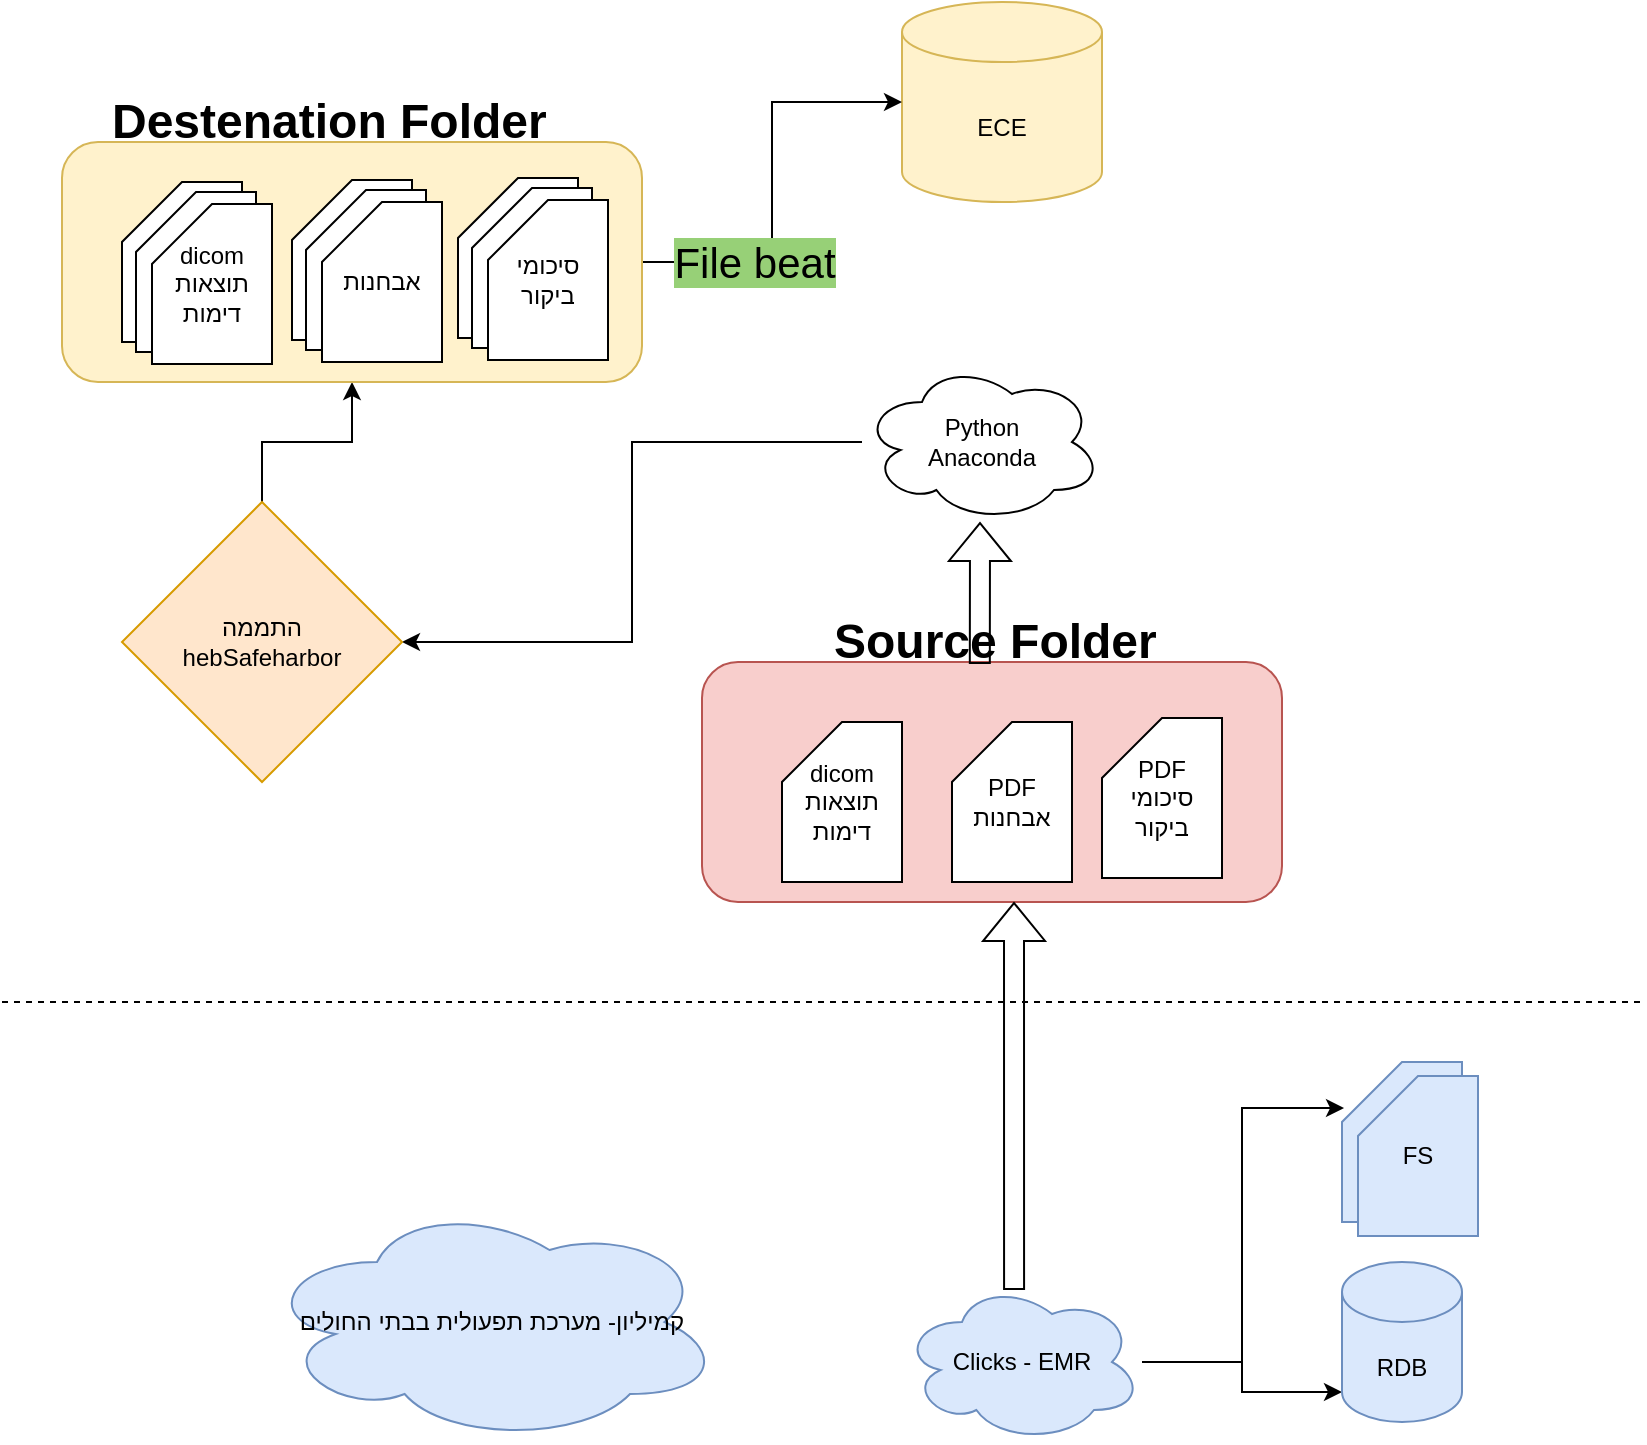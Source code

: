 <mxfile version="21.6.1" type="github">
  <diagram name="‫עמוד-1‬" id="JzSRAs22pmhVZDehv8tZ">
    <mxGraphModel dx="1194" dy="734" grid="1" gridSize="10" guides="1" tooltips="1" connect="1" arrows="1" fold="1" page="1" pageScale="1" pageWidth="827" pageHeight="1169" math="0" shadow="0">
      <root>
        <mxCell id="0" />
        <mxCell id="1" parent="0" />
        <mxCell id="M5U0eJ4ziMv3Q8MqEhpf-15" value="" style="rounded=1;whiteSpace=wrap;html=1;fillColor=#f8cecc;strokeColor=#b85450;" parent="1" vertex="1">
          <mxGeometry x="350" y="350" width="290" height="120" as="geometry" />
        </mxCell>
        <mxCell id="M5U0eJ4ziMv3Q8MqEhpf-1" value="" style="endArrow=none;dashed=1;html=1;rounded=0;" parent="1" edge="1">
          <mxGeometry width="50" height="50" relative="1" as="geometry">
            <mxPoint y="520" as="sourcePoint" />
            <mxPoint x="820" y="520" as="targetPoint" />
          </mxGeometry>
        </mxCell>
        <mxCell id="M5U0eJ4ziMv3Q8MqEhpf-5" style="edgeStyle=orthogonalEdgeStyle;rounded=0;orthogonalLoop=1;jettySize=auto;html=1;entryX=0;entryY=1;entryDx=0;entryDy=-15;entryPerimeter=0;" parent="1" source="M5U0eJ4ziMv3Q8MqEhpf-2" target="M5U0eJ4ziMv3Q8MqEhpf-4" edge="1">
          <mxGeometry relative="1" as="geometry" />
        </mxCell>
        <mxCell id="M5U0eJ4ziMv3Q8MqEhpf-9" style="edgeStyle=orthogonalEdgeStyle;rounded=0;orthogonalLoop=1;jettySize=auto;html=1;entryX=0.017;entryY=0.288;entryDx=0;entryDy=0;entryPerimeter=0;" parent="1" source="M5U0eJ4ziMv3Q8MqEhpf-2" target="M5U0eJ4ziMv3Q8MqEhpf-8" edge="1">
          <mxGeometry relative="1" as="geometry" />
        </mxCell>
        <mxCell id="M5U0eJ4ziMv3Q8MqEhpf-2" value="Clicks - EMR" style="ellipse;shape=cloud;whiteSpace=wrap;html=1;fillColor=#dae8fc;strokeColor=#6c8ebf;" parent="1" vertex="1">
          <mxGeometry x="450" y="660" width="120" height="80" as="geometry" />
        </mxCell>
        <mxCell id="M5U0eJ4ziMv3Q8MqEhpf-3" value="קמיליון- מערכת תפעולית בבתי החולים" style="ellipse;shape=cloud;whiteSpace=wrap;html=1;fillColor=#dae8fc;strokeColor=#6c8ebf;" parent="1" vertex="1">
          <mxGeometry x="130" y="620" width="230" height="120" as="geometry" />
        </mxCell>
        <mxCell id="M5U0eJ4ziMv3Q8MqEhpf-4" value="RDB" style="shape=cylinder3;whiteSpace=wrap;html=1;boundedLbl=1;backgroundOutline=1;size=15;fillColor=#dae8fc;strokeColor=#6c8ebf;" parent="1" vertex="1">
          <mxGeometry x="670" y="650" width="60" height="80" as="geometry" />
        </mxCell>
        <mxCell id="M5U0eJ4ziMv3Q8MqEhpf-8" value="FS" style="shape=card;whiteSpace=wrap;html=1;fillColor=#dae8fc;strokeColor=#6c8ebf;" parent="1" vertex="1">
          <mxGeometry x="670" y="550" width="60" height="80" as="geometry" />
        </mxCell>
        <mxCell id="M5U0eJ4ziMv3Q8MqEhpf-10" value="" style="shape=flexArrow;endArrow=classic;html=1;rounded=0;exitX=0.467;exitY=0.05;exitDx=0;exitDy=0;exitPerimeter=0;" parent="1" source="M5U0eJ4ziMv3Q8MqEhpf-2" edge="1">
          <mxGeometry width="50" height="50" relative="1" as="geometry">
            <mxPoint x="390" y="400" as="sourcePoint" />
            <mxPoint x="506" y="470" as="targetPoint" />
          </mxGeometry>
        </mxCell>
        <mxCell id="M5U0eJ4ziMv3Q8MqEhpf-11" value="PDF&lt;br&gt;אבחנות" style="shape=card;whiteSpace=wrap;html=1;" parent="1" vertex="1">
          <mxGeometry x="475" y="380" width="60" height="80" as="geometry" />
        </mxCell>
        <mxCell id="M5U0eJ4ziMv3Q8MqEhpf-12" value="FS" style="shape=card;whiteSpace=wrap;html=1;fillColor=#dae8fc;strokeColor=#6c8ebf;" parent="1" vertex="1">
          <mxGeometry x="678" y="557" width="60" height="80" as="geometry" />
        </mxCell>
        <mxCell id="M5U0eJ4ziMv3Q8MqEhpf-13" value="PDF&lt;br&gt;סיכומי ביקור" style="shape=card;whiteSpace=wrap;html=1;" parent="1" vertex="1">
          <mxGeometry x="550" y="378" width="60" height="80" as="geometry" />
        </mxCell>
        <mxCell id="M5U0eJ4ziMv3Q8MqEhpf-14" value="dicom&lt;br&gt;תוצאות דימות" style="shape=card;whiteSpace=wrap;html=1;" parent="1" vertex="1">
          <mxGeometry x="390" y="380" width="60" height="80" as="geometry" />
        </mxCell>
        <mxCell id="M5U0eJ4ziMv3Q8MqEhpf-16" value="" style="shape=flexArrow;endArrow=classic;html=1;rounded=0;exitX=0.479;exitY=0.008;exitDx=0;exitDy=0;exitPerimeter=0;" parent="1" source="M5U0eJ4ziMv3Q8MqEhpf-15" edge="1">
          <mxGeometry width="50" height="50" relative="1" as="geometry">
            <mxPoint x="390" y="300" as="sourcePoint" />
            <mxPoint x="489" y="280" as="targetPoint" />
          </mxGeometry>
        </mxCell>
        <mxCell id="M5U0eJ4ziMv3Q8MqEhpf-21" style="edgeStyle=orthogonalEdgeStyle;rounded=0;orthogonalLoop=1;jettySize=auto;html=1;" parent="1" source="M5U0eJ4ziMv3Q8MqEhpf-17" target="M5U0eJ4ziMv3Q8MqEhpf-20" edge="1">
          <mxGeometry relative="1" as="geometry" />
        </mxCell>
        <mxCell id="M5U0eJ4ziMv3Q8MqEhpf-17" value="Python&lt;br&gt;Anaconda" style="ellipse;shape=cloud;whiteSpace=wrap;html=1;" parent="1" vertex="1">
          <mxGeometry x="430" y="200" width="120" height="80" as="geometry" />
        </mxCell>
        <mxCell id="M5U0eJ4ziMv3Q8MqEhpf-18" value="ECE" style="shape=cylinder3;whiteSpace=wrap;html=1;boundedLbl=1;backgroundOutline=1;size=15;fillColor=#fff2cc;strokeColor=#d6b656;" parent="1" vertex="1">
          <mxGeometry x="450" y="20" width="100" height="100" as="geometry" />
        </mxCell>
        <mxCell id="M5U0eJ4ziMv3Q8MqEhpf-27" style="edgeStyle=orthogonalEdgeStyle;rounded=0;orthogonalLoop=1;jettySize=auto;html=1;" parent="1" source="M5U0eJ4ziMv3Q8MqEhpf-20" target="M5U0eJ4ziMv3Q8MqEhpf-23" edge="1">
          <mxGeometry relative="1" as="geometry" />
        </mxCell>
        <mxCell id="M5U0eJ4ziMv3Q8MqEhpf-20" value="התממה&lt;br&gt;hebSafeharbor" style="rhombus;whiteSpace=wrap;html=1;fillColor=#ffe6cc;strokeColor=#d79b00;" parent="1" vertex="1">
          <mxGeometry x="60" y="270" width="140" height="140" as="geometry" />
        </mxCell>
        <mxCell id="M5U0eJ4ziMv3Q8MqEhpf-28" style="edgeStyle=orthogonalEdgeStyle;rounded=0;orthogonalLoop=1;jettySize=auto;html=1;" parent="1" source="M5U0eJ4ziMv3Q8MqEhpf-23" target="M5U0eJ4ziMv3Q8MqEhpf-18" edge="1">
          <mxGeometry relative="1" as="geometry" />
        </mxCell>
        <mxCell id="M5U0eJ4ziMv3Q8MqEhpf-31" value="&lt;font style=&quot;font-size: 21px;&quot;&gt;File beat&lt;/font&gt;" style="edgeLabel;html=1;align=center;verticalAlign=middle;resizable=0;points=[];labelBackgroundColor=#97D077;" parent="M5U0eJ4ziMv3Q8MqEhpf-28" vertex="1" connectable="0">
          <mxGeometry x="-0.47" relative="1" as="geometry">
            <mxPoint as="offset" />
          </mxGeometry>
        </mxCell>
        <mxCell id="M5U0eJ4ziMv3Q8MqEhpf-23" value="" style="rounded=1;whiteSpace=wrap;html=1;fillColor=#fff2cc;strokeColor=#d6b656;" parent="1" vertex="1">
          <mxGeometry x="30" y="90" width="290" height="120" as="geometry" />
        </mxCell>
        <mxCell id="M5U0eJ4ziMv3Q8MqEhpf-25" value="txt files" style="shape=card;whiteSpace=wrap;html=1;" parent="1" vertex="1">
          <mxGeometry x="60" y="110" width="60" height="80" as="geometry" />
        </mxCell>
        <mxCell id="M5U0eJ4ziMv3Q8MqEhpf-29" value="&lt;h1&gt;Source Folder&lt;/h1&gt;" style="text;html=1;strokeColor=none;fillColor=none;spacing=5;spacingTop=-20;whiteSpace=wrap;overflow=hidden;rounded=0;" parent="1" vertex="1">
          <mxGeometry x="410.5" y="320" width="199" height="40" as="geometry" />
        </mxCell>
        <mxCell id="M5U0eJ4ziMv3Q8MqEhpf-30" value="&lt;h1&gt;Destenation Folder&lt;/h1&gt;" style="text;html=1;strokeColor=none;fillColor=none;spacing=5;spacingTop=-20;whiteSpace=wrap;overflow=hidden;rounded=0;" parent="1" vertex="1">
          <mxGeometry x="50" y="60" width="230" height="40" as="geometry" />
        </mxCell>
        <mxCell id="bLS1nS9NP0-RoPgg7gnI-1" value="txt files" style="shape=card;whiteSpace=wrap;html=1;" parent="1" vertex="1">
          <mxGeometry x="67" y="115" width="60" height="80" as="geometry" />
        </mxCell>
        <mxCell id="bLS1nS9NP0-RoPgg7gnI-2" value="dicom&lt;br style=&quot;border-color: var(--border-color);&quot;&gt;תוצאות דימות" style="shape=card;whiteSpace=wrap;html=1;" parent="1" vertex="1">
          <mxGeometry x="75" y="121" width="60" height="80" as="geometry" />
        </mxCell>
        <mxCell id="bLS1nS9NP0-RoPgg7gnI-6" value="txt files" style="shape=card;whiteSpace=wrap;html=1;" parent="1" vertex="1">
          <mxGeometry x="145" y="109" width="60" height="80" as="geometry" />
        </mxCell>
        <mxCell id="bLS1nS9NP0-RoPgg7gnI-7" value="txt files" style="shape=card;whiteSpace=wrap;html=1;" parent="1" vertex="1">
          <mxGeometry x="152" y="114" width="60" height="80" as="geometry" />
        </mxCell>
        <mxCell id="bLS1nS9NP0-RoPgg7gnI-8" value="אבחנות" style="shape=card;whiteSpace=wrap;html=1;" parent="1" vertex="1">
          <mxGeometry x="160" y="120" width="60" height="80" as="geometry" />
        </mxCell>
        <mxCell id="bLS1nS9NP0-RoPgg7gnI-9" value="txt files" style="shape=card;whiteSpace=wrap;html=1;" parent="1" vertex="1">
          <mxGeometry x="228" y="108" width="60" height="80" as="geometry" />
        </mxCell>
        <mxCell id="bLS1nS9NP0-RoPgg7gnI-10" value="txt files" style="shape=card;whiteSpace=wrap;html=1;" parent="1" vertex="1">
          <mxGeometry x="235" y="113" width="60" height="80" as="geometry" />
        </mxCell>
        <mxCell id="bLS1nS9NP0-RoPgg7gnI-11" value="סיכומי ביקור" style="shape=card;whiteSpace=wrap;html=1;" parent="1" vertex="1">
          <mxGeometry x="243" y="119" width="60" height="80" as="geometry" />
        </mxCell>
      </root>
    </mxGraphModel>
  </diagram>
</mxfile>
